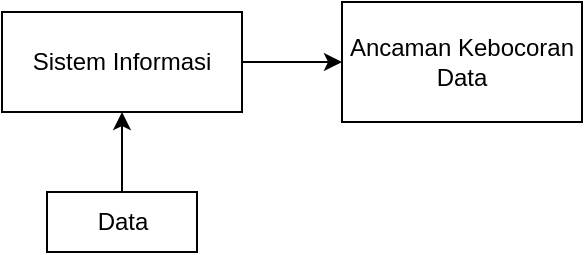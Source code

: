 <mxfile version="20.4.0" type="github">
  <diagram id="pLPMzB_FQ0jomP-fBI41" name="Page-1">
    <mxGraphModel dx="1421" dy="786" grid="1" gridSize="10" guides="1" tooltips="1" connect="1" arrows="1" fold="1" page="1" pageScale="1" pageWidth="850" pageHeight="1100" math="0" shadow="0">
      <root>
        <mxCell id="0" />
        <mxCell id="1" parent="0" />
        <mxCell id="ZlEkeOueZy00jaCgnQG3-1" value="Data" style="rectangle;whiteSpace=wrap;html=1;" vertex="1" parent="1">
          <mxGeometry x="122.5" y="310" width="75" height="30" as="geometry" />
        </mxCell>
        <mxCell id="ZlEkeOueZy00jaCgnQG3-2" value="Sistem Informasi" style="rectangle;whiteSpace=wrap;html=1;" vertex="1" parent="1">
          <mxGeometry x="100" y="220" width="120" height="50" as="geometry" />
        </mxCell>
        <mxCell id="ZlEkeOueZy00jaCgnQG3-3" value="" style="endArrow=classic;html=1;rounded=0;entryX=0.5;entryY=1;entryDx=0;entryDy=0;exitX=0.5;exitY=0;exitDx=0;exitDy=0;" edge="1" parent="1" source="ZlEkeOueZy00jaCgnQG3-1" target="ZlEkeOueZy00jaCgnQG3-2">
          <mxGeometry width="50" height="50" relative="1" as="geometry">
            <mxPoint x="160" y="320" as="sourcePoint" />
            <mxPoint x="235" y="380" as="targetPoint" />
          </mxGeometry>
        </mxCell>
        <mxCell id="ZlEkeOueZy00jaCgnQG3-7" value="Ancaman Kebocoran Data" style="rounded=0;whiteSpace=wrap;html=1;" vertex="1" parent="1">
          <mxGeometry x="270" y="215" width="120" height="60" as="geometry" />
        </mxCell>
        <mxCell id="ZlEkeOueZy00jaCgnQG3-9" value="" style="endArrow=classic;html=1;rounded=0;exitX=1;exitY=0.5;exitDx=0;exitDy=0;entryX=0;entryY=0.5;entryDx=0;entryDy=0;" edge="1" parent="1" source="ZlEkeOueZy00jaCgnQG3-2" target="ZlEkeOueZy00jaCgnQG3-7">
          <mxGeometry width="50" height="50" relative="1" as="geometry">
            <mxPoint x="320" y="410" as="sourcePoint" />
            <mxPoint x="370" y="360" as="targetPoint" />
          </mxGeometry>
        </mxCell>
      </root>
    </mxGraphModel>
  </diagram>
</mxfile>
